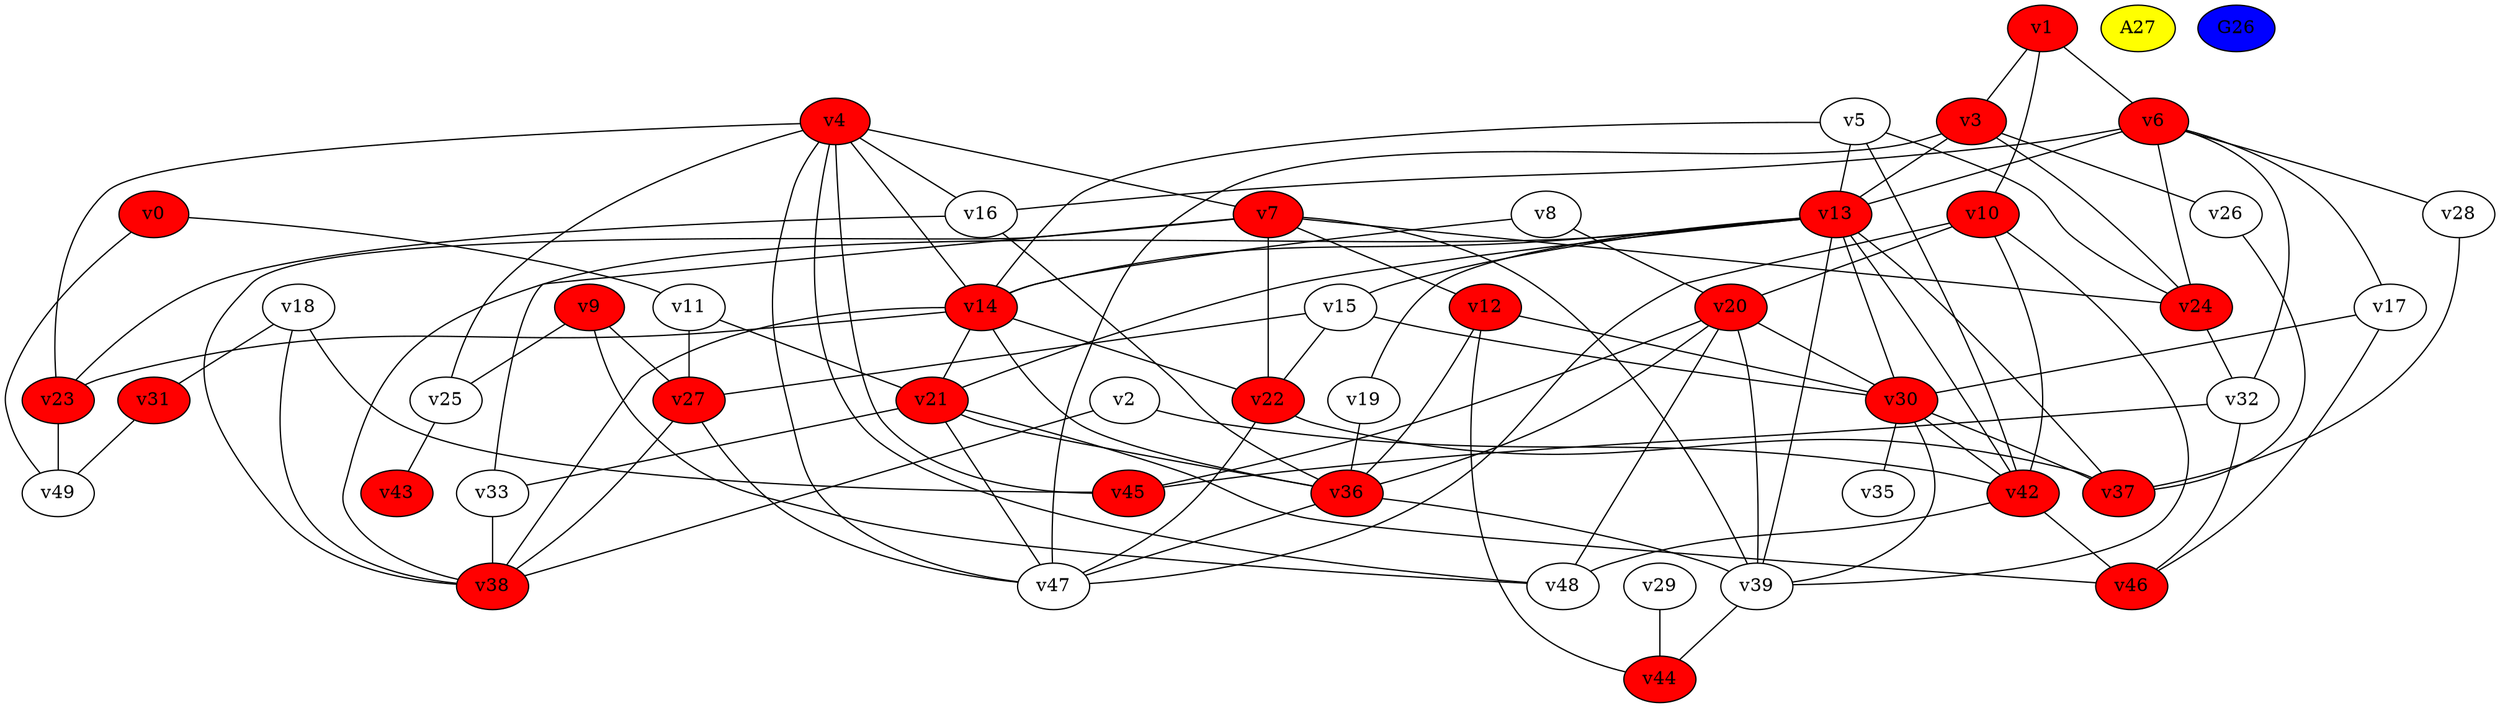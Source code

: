 graph G {
	v0 -- v11
	v0 -- v49
	v1 -- v3
	v1 -- v6
	v1 -- v10
	v2 -- v38
	v2 -- v42
	v3 -- v13
	v3 -- v24
	v3 -- v26
	v3 -- v47
	v4 -- v7
	v4 -- v14
	v4 -- v16
	v4 -- v23
	v4 -- v25
	v4 -- v45
	v4 -- v47
	v4 -- v48
	v5 -- v13
	v5 -- v14
	v5 -- v24
	v5 -- v42
	v6 -- v13
	v6 -- v16
	v6 -- v17
	v6 -- v24
	v6 -- v28
	v6 -- v32
	v7 -- v12
	v7 -- v22
	v7 -- v24
	v7 -- v33
	v7 -- v38
	v7 -- v39
	v8 -- v14
	v8 -- v20
	v9 -- v25
	v9 -- v27
	v9 -- v48
	v10 -- v20
	v10 -- v39
	v10 -- v42
	v10 -- v47
	v11 -- v21
	v11 -- v27
	v12 -- v30
	v12 -- v36
	v12 -- v44
	v13 -- v14
	v13 -- v15
	v13 -- v19
	v13 -- v21
	v13 -- v30
	v13 -- v37
	v13 -- v38
	v13 -- v39
	v13 -- v42
	v14 -- v21
	v14 -- v22
	v14 -- v23
	v14 -- v36
	v14 -- v38
	v15 -- v22
	v15 -- v27
	v15 -- v30
	v16 -- v23
	v16 -- v36
	v17 -- v30
	v17 -- v46
	v18 -- v31
	v18 -- v38
	v18 -- v45
	v19 -- v36
	v20 -- v30
	v20 -- v36
	v20 -- v39
	v20 -- v45
	v20 -- v48
	v21 -- v33
	v21 -- v36
	v21 -- v46
	v21 -- v47
	v22 -- v37
	v22 -- v47
	v23 -- v49
	v24 -- v32
	v25 -- v43
	v26 -- v37
	v27 -- v38
	v27 -- v47
	v28 -- v37
	v29 -- v44
	v30 -- v35
	v30 -- v37
	v30 -- v39
	v30 -- v42
	v31 -- v49
	v32 -- v45
	v32 -- v46
	v33 -- v38
	v36 -- v39
	v36 -- v47
	v39 -- v44
	v42 -- v46
	v42 -- v48
v3 [style=filled, fillcolor=red];
v44 [style=filled, fillcolor=red];
v31 [style=filled, fillcolor=red];
v45 [style=filled, fillcolor=red];
v38 [style=filled, fillcolor=red];
v1 [style=filled, fillcolor=red];
v21 [style=filled, fillcolor=red];
v36 [style=filled, fillcolor=red];
v10 [style=filled, fillcolor=red];
v43 [style=filled, fillcolor=red];
v9 [style=filled, fillcolor=red];
v22 [style=filled, fillcolor=red];
v7 [style=filled, fillcolor=red];
v12 [style=filled, fillcolor=red];
v13 [style=filled, fillcolor=red];
v30 [style=filled, fillcolor=red];
v24 [style=filled, fillcolor=red];
v37 [style=filled, fillcolor=red];
v20 [style=filled, fillcolor=red];
v27 [style=filled, fillcolor=red];
v46 [style=filled, fillcolor=red];
v4 [style=filled, fillcolor=red];
v23 [style=filled, fillcolor=red];
v0 [style=filled, fillcolor=red];
v6 [style=filled, fillcolor=red];
v14 [style=filled, fillcolor=red];
v42 [style=filled, fillcolor=red];
A27 [style=filled, fillcolor=yellow];
G26 [style=filled, fillcolor=blue];
}